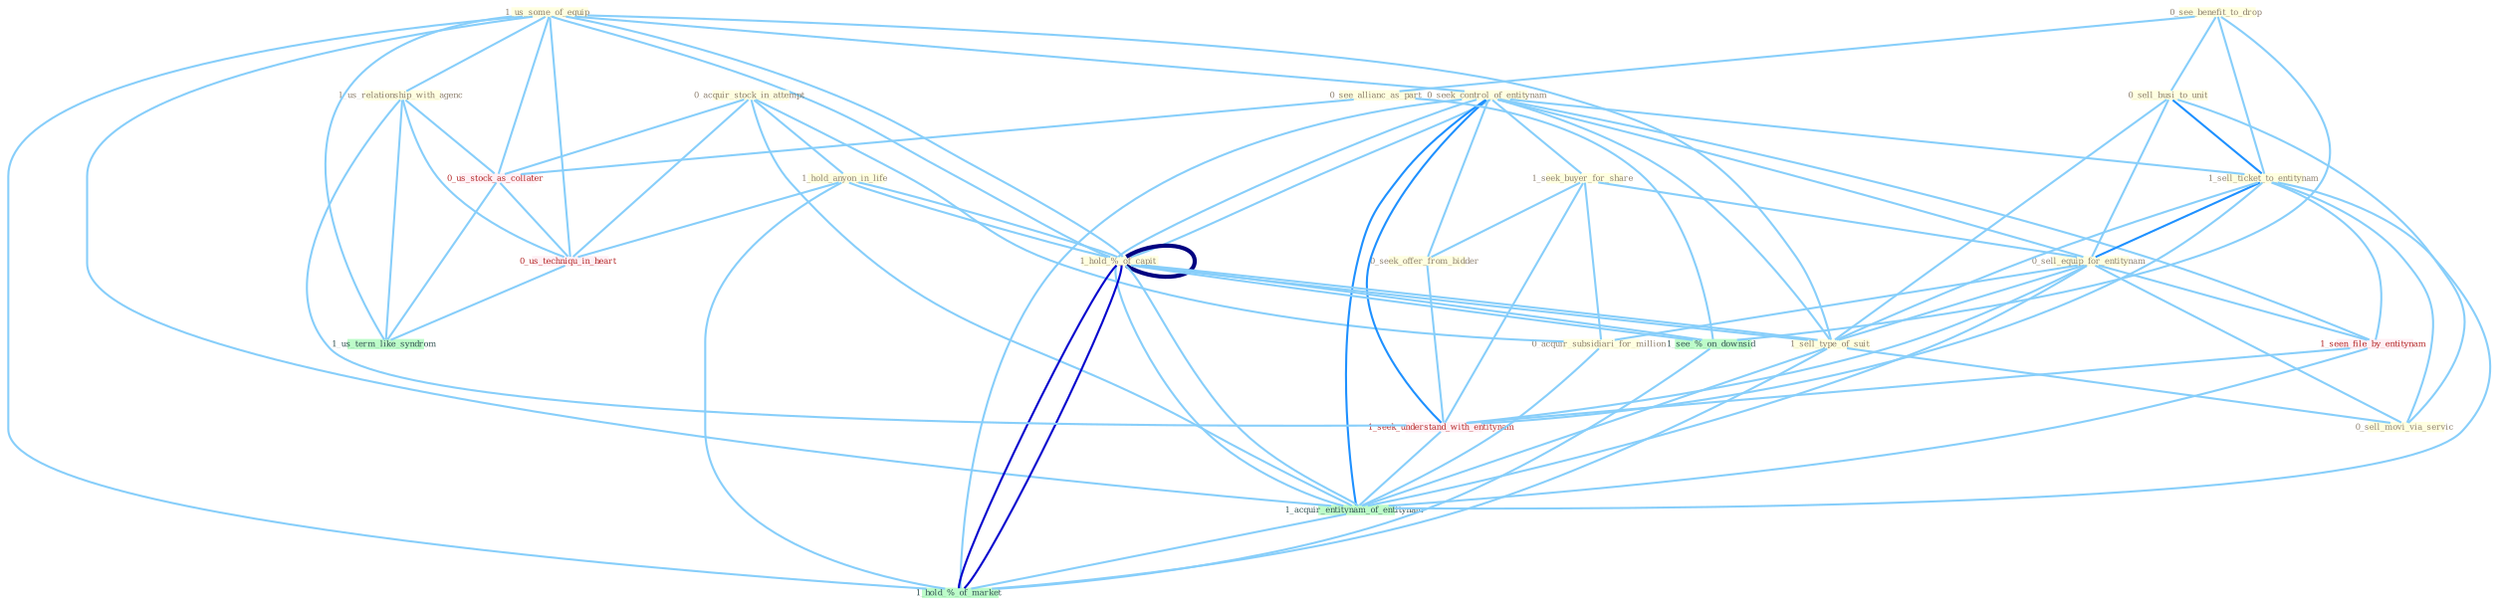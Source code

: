 Graph G{ 
    node
    [shape=polygon,style=filled,width=.5,height=.06,color="#BDFCC9",fixedsize=true,fontsize=4,
    fontcolor="#2f4f4f"];
    {node
    [color="#ffffe0", fontcolor="#8b7d6b"] "1_us_some_of_equip " "0_acquir_stock_in_attempt " "0_see_benefit_to_drop " "0_seek_control_of_entitynam " "1_hold_anyon_in_life " "1_hold_%_of_capit " "1_seek_buyer_for_share " "0_see_allianc_as_part " "0_sell_busi_to_unit " "1_us_relationship_with_agenc " "1_sell_ticket_to_entitynam " "0_sell_equip_for_entitynam " "1_sell_type_of_suit " "0_sell_movi_via_servic " "0_acquir_subsidiari_for_million " "1_hold_%_of_capit " "0_seek_offer_from_bidder "}
{node [color="#fff0f5", fontcolor="#b22222"] "1_seen_file_by_entitynam " "0_us_stock_as_collater " "1_seek_understand_with_entitynam " "0_us_techniqu_in_heart "}
edge [color="#B0E2FF"];

	"1_us_some_of_equip " -- "0_seek_control_of_entitynam " [w="1", color="#87cefa" ];
	"1_us_some_of_equip " -- "1_hold_%_of_capit " [w="1", color="#87cefa" ];
	"1_us_some_of_equip " -- "1_us_relationship_with_agenc " [w="1", color="#87cefa" ];
	"1_us_some_of_equip " -- "1_sell_type_of_suit " [w="1", color="#87cefa" ];
	"1_us_some_of_equip " -- "1_hold_%_of_capit " [w="1", color="#87cefa" ];
	"1_us_some_of_equip " -- "0_us_stock_as_collater " [w="1", color="#87cefa" ];
	"1_us_some_of_equip " -- "1_acquir_entitynam_of_entitynam " [w="1", color="#87cefa" ];
	"1_us_some_of_equip " -- "0_us_techniqu_in_heart " [w="1", color="#87cefa" ];
	"1_us_some_of_equip " -- "1_us_term_like_syndrom " [w="1", color="#87cefa" ];
	"1_us_some_of_equip " -- "1_hold_%_of_market " [w="1", color="#87cefa" ];
	"0_acquir_stock_in_attempt " -- "1_hold_anyon_in_life " [w="1", color="#87cefa" ];
	"0_acquir_stock_in_attempt " -- "0_acquir_subsidiari_for_million " [w="1", color="#87cefa" ];
	"0_acquir_stock_in_attempt " -- "0_us_stock_as_collater " [w="1", color="#87cefa" ];
	"0_acquir_stock_in_attempt " -- "1_acquir_entitynam_of_entitynam " [w="1", color="#87cefa" ];
	"0_acquir_stock_in_attempt " -- "0_us_techniqu_in_heart " [w="1", color="#87cefa" ];
	"0_see_benefit_to_drop " -- "0_see_allianc_as_part " [w="1", color="#87cefa" ];
	"0_see_benefit_to_drop " -- "0_sell_busi_to_unit " [w="1", color="#87cefa" ];
	"0_see_benefit_to_drop " -- "1_sell_ticket_to_entitynam " [w="1", color="#87cefa" ];
	"0_see_benefit_to_drop " -- "1_see_%_on_downsid " [w="1", color="#87cefa" ];
	"0_seek_control_of_entitynam " -- "1_hold_%_of_capit " [w="1", color="#87cefa" ];
	"0_seek_control_of_entitynam " -- "1_seek_buyer_for_share " [w="1", color="#87cefa" ];
	"0_seek_control_of_entitynam " -- "1_sell_ticket_to_entitynam " [w="1", color="#87cefa" ];
	"0_seek_control_of_entitynam " -- "0_sell_equip_for_entitynam " [w="1", color="#87cefa" ];
	"0_seek_control_of_entitynam " -- "1_sell_type_of_suit " [w="1", color="#87cefa" ];
	"0_seek_control_of_entitynam " -- "1_hold_%_of_capit " [w="1", color="#87cefa" ];
	"0_seek_control_of_entitynam " -- "0_seek_offer_from_bidder " [w="1", color="#87cefa" ];
	"0_seek_control_of_entitynam " -- "1_seen_file_by_entitynam " [w="1", color="#87cefa" ];
	"0_seek_control_of_entitynam " -- "1_seek_understand_with_entitynam " [w="2", color="#1e90ff" , len=0.8];
	"0_seek_control_of_entitynam " -- "1_acquir_entitynam_of_entitynam " [w="2", color="#1e90ff" , len=0.8];
	"0_seek_control_of_entitynam " -- "1_hold_%_of_market " [w="1", color="#87cefa" ];
	"1_hold_anyon_in_life " -- "1_hold_%_of_capit " [w="1", color="#87cefa" ];
	"1_hold_anyon_in_life " -- "1_hold_%_of_capit " [w="1", color="#87cefa" ];
	"1_hold_anyon_in_life " -- "0_us_techniqu_in_heart " [w="1", color="#87cefa" ];
	"1_hold_anyon_in_life " -- "1_hold_%_of_market " [w="1", color="#87cefa" ];
	"1_hold_%_of_capit " -- "1_sell_type_of_suit " [w="1", color="#87cefa" ];
	"1_hold_%_of_capit " -- "1_hold_%_of_capit " [w="4", style=bold, color="#000080", len=0.4];
	"1_hold_%_of_capit " -- "1_acquir_entitynam_of_entitynam " [w="1", color="#87cefa" ];
	"1_hold_%_of_capit " -- "1_see_%_on_downsid " [w="1", color="#87cefa" ];
	"1_hold_%_of_capit " -- "1_hold_%_of_market " [w="3", color="#0000cd" , len=0.6];
	"1_seek_buyer_for_share " -- "0_sell_equip_for_entitynam " [w="1", color="#87cefa" ];
	"1_seek_buyer_for_share " -- "0_acquir_subsidiari_for_million " [w="1", color="#87cefa" ];
	"1_seek_buyer_for_share " -- "0_seek_offer_from_bidder " [w="1", color="#87cefa" ];
	"1_seek_buyer_for_share " -- "1_seek_understand_with_entitynam " [w="1", color="#87cefa" ];
	"0_see_allianc_as_part " -- "0_us_stock_as_collater " [w="1", color="#87cefa" ];
	"0_see_allianc_as_part " -- "1_see_%_on_downsid " [w="1", color="#87cefa" ];
	"0_sell_busi_to_unit " -- "1_sell_ticket_to_entitynam " [w="2", color="#1e90ff" , len=0.8];
	"0_sell_busi_to_unit " -- "0_sell_equip_for_entitynam " [w="1", color="#87cefa" ];
	"0_sell_busi_to_unit " -- "1_sell_type_of_suit " [w="1", color="#87cefa" ];
	"0_sell_busi_to_unit " -- "0_sell_movi_via_servic " [w="1", color="#87cefa" ];
	"1_us_relationship_with_agenc " -- "0_us_stock_as_collater " [w="1", color="#87cefa" ];
	"1_us_relationship_with_agenc " -- "1_seek_understand_with_entitynam " [w="1", color="#87cefa" ];
	"1_us_relationship_with_agenc " -- "0_us_techniqu_in_heart " [w="1", color="#87cefa" ];
	"1_us_relationship_with_agenc " -- "1_us_term_like_syndrom " [w="1", color="#87cefa" ];
	"1_sell_ticket_to_entitynam " -- "0_sell_equip_for_entitynam " [w="2", color="#1e90ff" , len=0.8];
	"1_sell_ticket_to_entitynam " -- "1_sell_type_of_suit " [w="1", color="#87cefa" ];
	"1_sell_ticket_to_entitynam " -- "0_sell_movi_via_servic " [w="1", color="#87cefa" ];
	"1_sell_ticket_to_entitynam " -- "1_seen_file_by_entitynam " [w="1", color="#87cefa" ];
	"1_sell_ticket_to_entitynam " -- "1_seek_understand_with_entitynam " [w="1", color="#87cefa" ];
	"1_sell_ticket_to_entitynam " -- "1_acquir_entitynam_of_entitynam " [w="1", color="#87cefa" ];
	"0_sell_equip_for_entitynam " -- "1_sell_type_of_suit " [w="1", color="#87cefa" ];
	"0_sell_equip_for_entitynam " -- "0_sell_movi_via_servic " [w="1", color="#87cefa" ];
	"0_sell_equip_for_entitynam " -- "0_acquir_subsidiari_for_million " [w="1", color="#87cefa" ];
	"0_sell_equip_for_entitynam " -- "1_seen_file_by_entitynam " [w="1", color="#87cefa" ];
	"0_sell_equip_for_entitynam " -- "1_seek_understand_with_entitynam " [w="1", color="#87cefa" ];
	"0_sell_equip_for_entitynam " -- "1_acquir_entitynam_of_entitynam " [w="1", color="#87cefa" ];
	"1_sell_type_of_suit " -- "0_sell_movi_via_servic " [w="1", color="#87cefa" ];
	"1_sell_type_of_suit " -- "1_hold_%_of_capit " [w="1", color="#87cefa" ];
	"1_sell_type_of_suit " -- "1_acquir_entitynam_of_entitynam " [w="1", color="#87cefa" ];
	"1_sell_type_of_suit " -- "1_hold_%_of_market " [w="1", color="#87cefa" ];
	"0_acquir_subsidiari_for_million " -- "1_acquir_entitynam_of_entitynam " [w="1", color="#87cefa" ];
	"1_hold_%_of_capit " -- "1_acquir_entitynam_of_entitynam " [w="1", color="#87cefa" ];
	"1_hold_%_of_capit " -- "1_see_%_on_downsid " [w="1", color="#87cefa" ];
	"1_hold_%_of_capit " -- "1_hold_%_of_market " [w="3", color="#0000cd" , len=0.6];
	"0_seek_offer_from_bidder " -- "1_seek_understand_with_entitynam " [w="1", color="#87cefa" ];
	"1_seen_file_by_entitynam " -- "1_seek_understand_with_entitynam " [w="1", color="#87cefa" ];
	"1_seen_file_by_entitynam " -- "1_acquir_entitynam_of_entitynam " [w="1", color="#87cefa" ];
	"0_us_stock_as_collater " -- "0_us_techniqu_in_heart " [w="1", color="#87cefa" ];
	"0_us_stock_as_collater " -- "1_us_term_like_syndrom " [w="1", color="#87cefa" ];
	"1_seek_understand_with_entitynam " -- "1_acquir_entitynam_of_entitynam " [w="1", color="#87cefa" ];
	"1_acquir_entitynam_of_entitynam " -- "1_hold_%_of_market " [w="1", color="#87cefa" ];
	"0_us_techniqu_in_heart " -- "1_us_term_like_syndrom " [w="1", color="#87cefa" ];
	"1_see_%_on_downsid " -- "1_hold_%_of_market " [w="1", color="#87cefa" ];
}